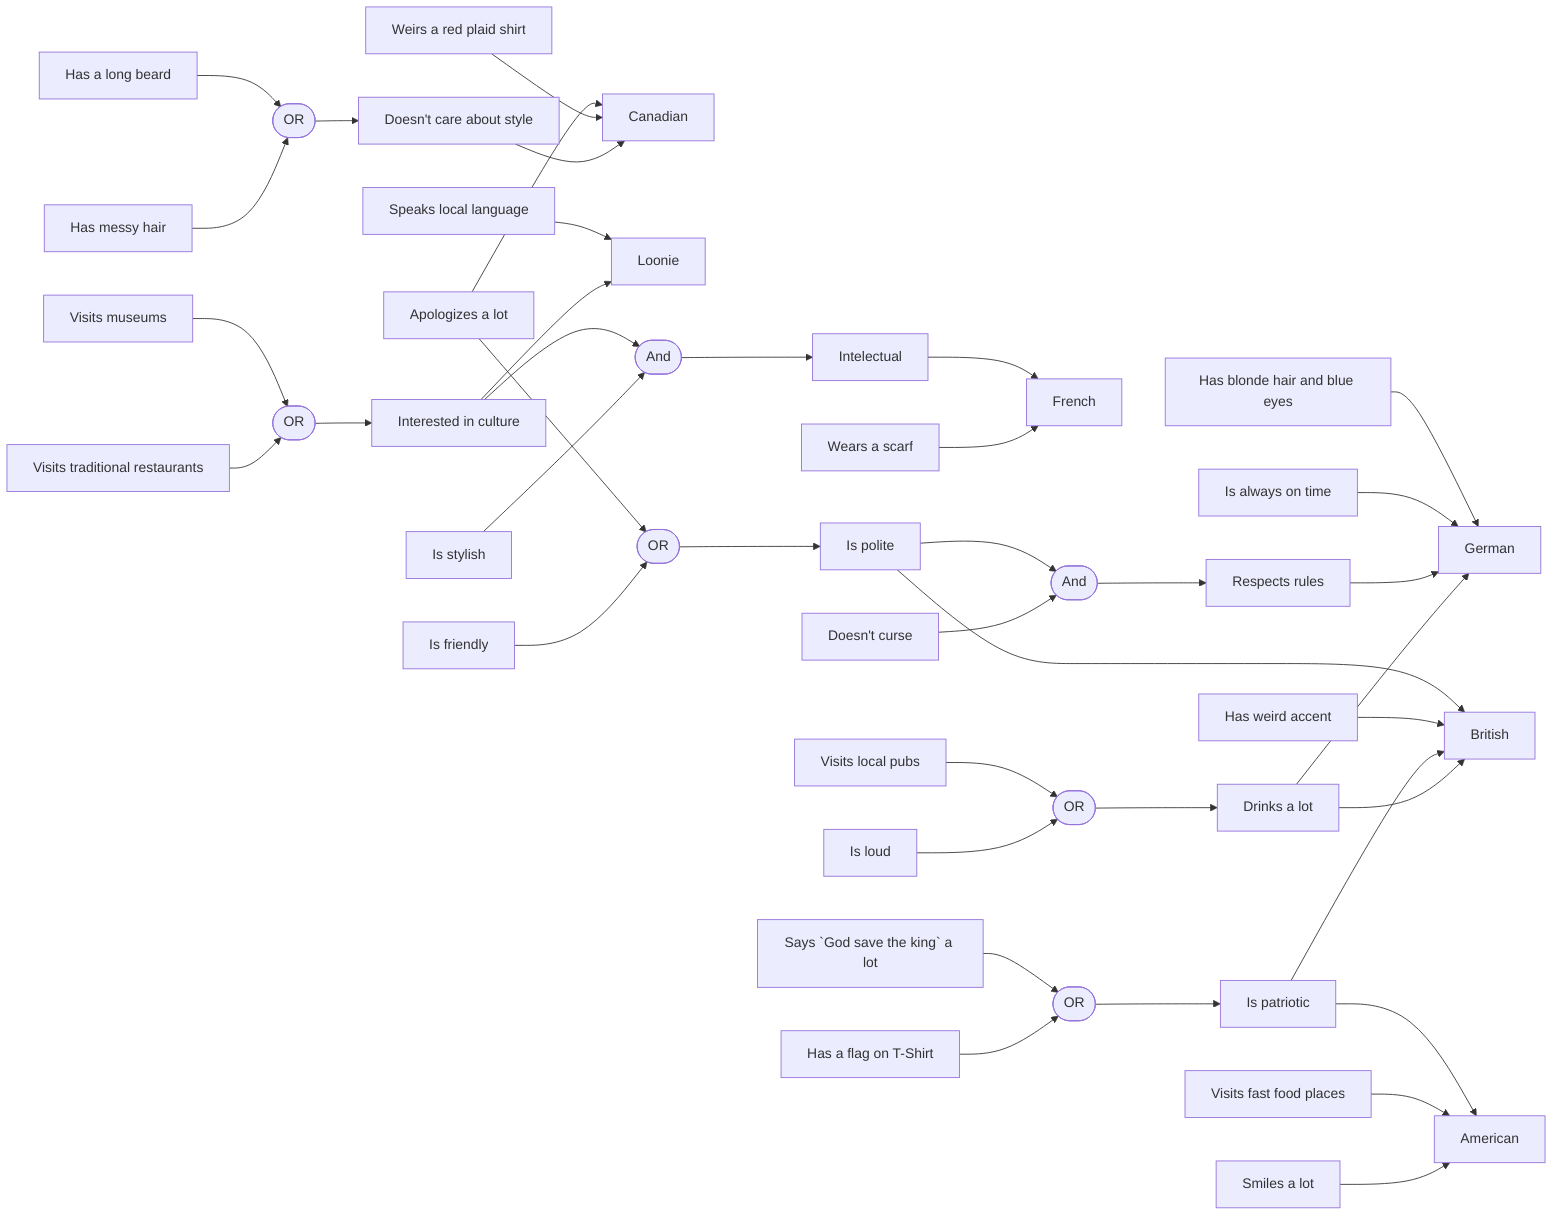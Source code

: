 graph LR;
    American[American];
    English[British];
    French[French];
    German[German];
    Canadian[Canadian];
    Loonie[Loonie];

    Sorry[Apologizes a lot]-->OR_5;
    Friendly[Is friendly]-->OR_5([OR]);
    Sorry-->Canadian
    
    Polite[Is polite]-->English;
    OR_5-->Polite;
    Blue[Has blonde hair and blue eyes]-->German;
    Museums[Visits museums]-->Or([OR]);
    Traditional[Visits traditional restaurants]-->Or;
    Or-->Culture[Interested in culture]-->AND_4-->Intelectual[Intelectual]-->French;
    Accent[Has weird accent]-->English

    Pubs[Visits local pubs]-->OR_6([OR]);

    Time[Is always on time]-->German;
    Polite-->AND_6([And]);
    Curse[Doesn't curse]-->AND_6-->Rules[Respects rules]-->German;

    God[Says `God save the king` a lot]-->OR([OR]);
    Flag[Has a flag on T-Shirt]-->OR-->Patriotic[Is patriotic]-->English
    Loud[Is loud]-->OR_6-->Drinks[Drinks a lot]-->English
    Stylish[Is stylish]-->AND_4([And]);
    Patriotic-->American
    LocalLanguage[Speaks local language]-->Loonie;
    FastFood[Visits fast food places]-->American;
    Smiles[Smiles a lot]-->American;

    Scarf[Wears a scarf]-->French;
    Drinks-->German;

    Beard[Has a long beard]-->OR_4;

    Clothes[Weirs a red plaid shirt]-->Canadian;

    Culture-->Loonie;
    Hair[Has messy hair]-->OR_4([OR])-->Style[Doesn't care about style]-->Canadian;